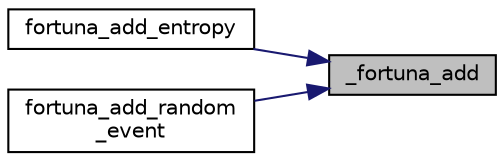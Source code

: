 digraph "_fortuna_add"
{
 // LATEX_PDF_SIZE
  edge [fontname="Helvetica",fontsize="10",labelfontname="Helvetica",labelfontsize="10"];
  node [fontname="Helvetica",fontsize="10",shape=record];
  rankdir="RL";
  Node2 [label="_fortuna_add",height=0.2,width=0.4,color="black", fillcolor="grey75", style="filled", fontcolor="black",tooltip=" "];
  Node2 -> Node3 [dir="back",color="midnightblue",fontsize="10",style="solid",fontname="Helvetica"];
  Node3 [label="fortuna_add_entropy",height=0.2,width=0.4,color="black", fillcolor="white", style="filled",URL="$fortuna_8c.html#ad94b1b4f59e40bd1409a4f2dc46065c3",tooltip="Add entropy to the PRNG state."];
  Node2 -> Node4 [dir="back",color="midnightblue",fontsize="10",style="solid",fontname="Helvetica"];
  Node4 [label="fortuna_add_random\l_event",height=0.2,width=0.4,color="black", fillcolor="white", style="filled",URL="$fortuna_8c.html#a66d3692e58fba2dc439709f197f5cff0",tooltip="Add random event to the PRNG state as proposed by the original paper."];
}
